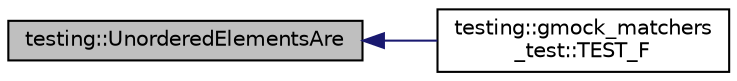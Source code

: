 digraph "testing::UnorderedElementsAre"
{
  edge [fontname="Helvetica",fontsize="10",labelfontname="Helvetica",labelfontsize="10"];
  node [fontname="Helvetica",fontsize="10",shape=record];
  rankdir="LR";
  Node1802 [label="testing::UnorderedElementsAre",height=0.2,width=0.4,color="black", fillcolor="grey75", style="filled", fontcolor="black"];
  Node1802 -> Node1803 [dir="back",color="midnightblue",fontsize="10",style="solid",fontname="Helvetica"];
  Node1803 [label="testing::gmock_matchers\l_test::TEST_F",height=0.2,width=0.4,color="black", fillcolor="white", style="filled",URL="$d5/de1/namespacetesting_1_1gmock__matchers__test.html#ab09132c3b991b8f104f3091370d2fe55"];
}
